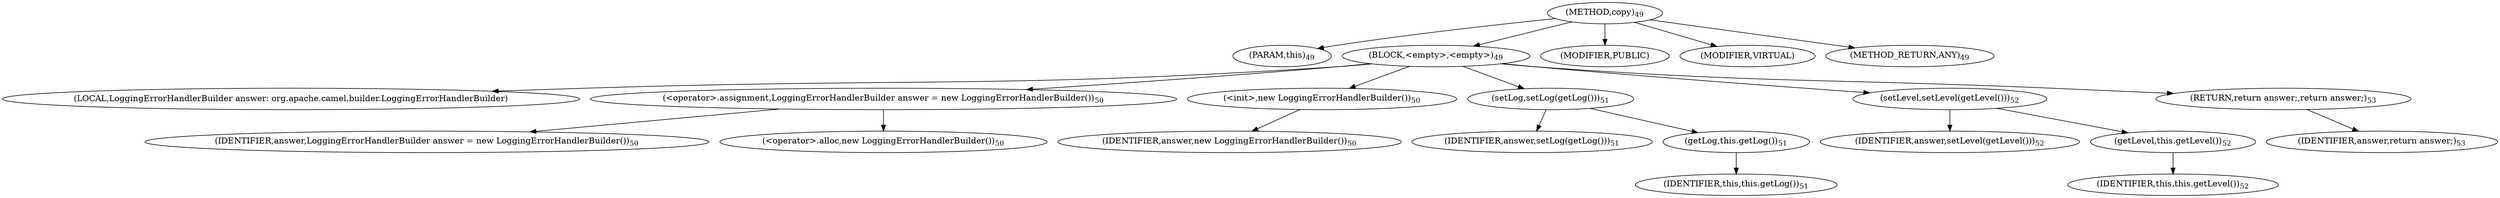 digraph "copy" {  
"120" [label = <(METHOD,copy)<SUB>49</SUB>> ]
"11" [label = <(PARAM,this)<SUB>49</SUB>> ]
"121" [label = <(BLOCK,&lt;empty&gt;,&lt;empty&gt;)<SUB>49</SUB>> ]
"9" [label = <(LOCAL,LoggingErrorHandlerBuilder answer: org.apache.camel.builder.LoggingErrorHandlerBuilder)> ]
"122" [label = <(&lt;operator&gt;.assignment,LoggingErrorHandlerBuilder answer = new LoggingErrorHandlerBuilder())<SUB>50</SUB>> ]
"123" [label = <(IDENTIFIER,answer,LoggingErrorHandlerBuilder answer = new LoggingErrorHandlerBuilder())<SUB>50</SUB>> ]
"124" [label = <(&lt;operator&gt;.alloc,new LoggingErrorHandlerBuilder())<SUB>50</SUB>> ]
"125" [label = <(&lt;init&gt;,new LoggingErrorHandlerBuilder())<SUB>50</SUB>> ]
"8" [label = <(IDENTIFIER,answer,new LoggingErrorHandlerBuilder())<SUB>50</SUB>> ]
"126" [label = <(setLog,setLog(getLog()))<SUB>51</SUB>> ]
"127" [label = <(IDENTIFIER,answer,setLog(getLog()))<SUB>51</SUB>> ]
"128" [label = <(getLog,this.getLog())<SUB>51</SUB>> ]
"10" [label = <(IDENTIFIER,this,this.getLog())<SUB>51</SUB>> ]
"129" [label = <(setLevel,setLevel(getLevel()))<SUB>52</SUB>> ]
"130" [label = <(IDENTIFIER,answer,setLevel(getLevel()))<SUB>52</SUB>> ]
"131" [label = <(getLevel,this.getLevel())<SUB>52</SUB>> ]
"12" [label = <(IDENTIFIER,this,this.getLevel())<SUB>52</SUB>> ]
"132" [label = <(RETURN,return answer;,return answer;)<SUB>53</SUB>> ]
"133" [label = <(IDENTIFIER,answer,return answer;)<SUB>53</SUB>> ]
"134" [label = <(MODIFIER,PUBLIC)> ]
"135" [label = <(MODIFIER,VIRTUAL)> ]
"136" [label = <(METHOD_RETURN,ANY)<SUB>49</SUB>> ]
  "120" -> "11" 
  "120" -> "121" 
  "120" -> "134" 
  "120" -> "135" 
  "120" -> "136" 
  "121" -> "9" 
  "121" -> "122" 
  "121" -> "125" 
  "121" -> "126" 
  "121" -> "129" 
  "121" -> "132" 
  "122" -> "123" 
  "122" -> "124" 
  "125" -> "8" 
  "126" -> "127" 
  "126" -> "128" 
  "128" -> "10" 
  "129" -> "130" 
  "129" -> "131" 
  "131" -> "12" 
  "132" -> "133" 
}
